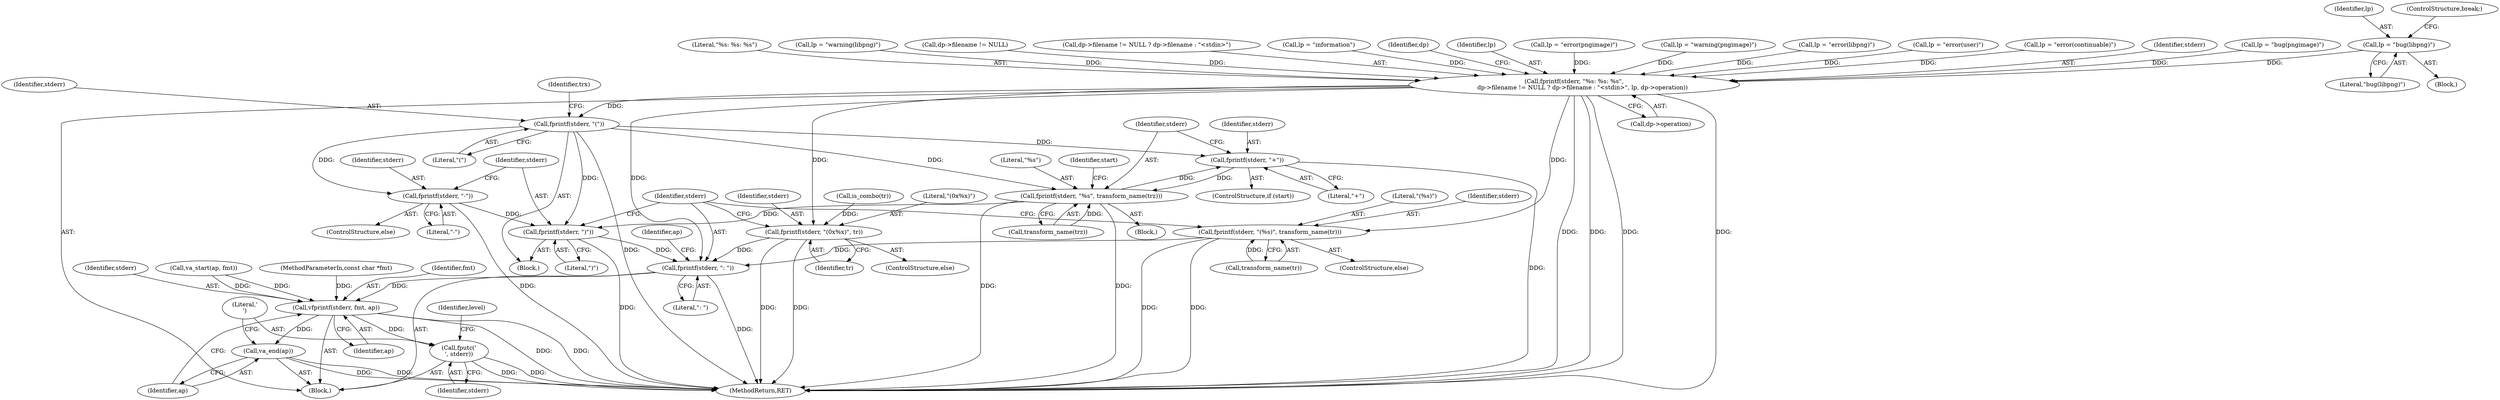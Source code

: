 digraph "0_Android_9d4853418ab2f754c2b63e091c29c5529b8b86ca_22@pointer" {
"1000158" [label="(Call,lp = \"bug(libpng)\")"];
"1000182" [label="(Call,fprintf(stderr, \"%s: %s: %s\",\n         dp->filename != NULL ? dp->filename : \"<stdin>\", lp, dp->operation))"];
"1000227" [label="(Call,fprintf(stderr, \"(\"))"];
"1000249" [label="(Call,fprintf(stderr, \"+\"))"];
"1000252" [label="(Call,fprintf(stderr, \"%s\", transform_name(trz)))"];
"1000267" [label="(Call,fprintf(stderr, \")\"))"];
"1000281" [label="(Call,fprintf(stderr, \": \"))"];
"1000287" [label="(Call,vfprintf(stderr, fmt, ap))"];
"1000291" [label="(Call,va_end(ap))"];
"1000293" [label="(Call,fputc('\n', stderr))"];
"1000264" [label="(Call,fprintf(stderr, \"-\"))"];
"1000271" [label="(Call,fprintf(stderr, \"(0x%x)\", tr))"];
"1000276" [label="(Call,fprintf(stderr, \"(%s)\", transform_name(tr)))"];
"1000281" [label="(Call,fprintf(stderr, \": \"))"];
"1000258" [label="(Identifier,start)"];
"1000222" [label="(Block,)"];
"1000292" [label="(Identifier,ap)"];
"1000282" [label="(Identifier,stderr)"];
"1000273" [label="(Literal,\"(0x%x)\")"];
"1000254" [label="(Literal,\"%s\")"];
"1000269" [label="(Literal,\")\")"];
"1000239" [label="(Block,)"];
"1000263" [label="(ControlStructure,else)"];
"1000107" [label="(MethodParameterIn,const char *fmt)"];
"1000158" [label="(Call,lp = \"bug(libpng)\")"];
"1000252" [label="(Call,fprintf(stderr, \"%s\", transform_name(trz)))"];
"1000255" [label="(Call,transform_name(trz))"];
"1000148" [label="(Call,lp = \"error(continuable)\")"];
"1000183" [label="(Identifier,stderr)"];
"1000266" [label="(Literal,\"-\")"];
"1000126" [label="(Block,)"];
"1000178" [label="(Call,lp = \"bug(pngimage)\")"];
"1000159" [label="(Identifier,lp)"];
"1000291" [label="(Call,va_end(ap))"];
"1000184" [label="(Literal,\"%s: %s: %s\")"];
"1000138" [label="(Call,lp = \"warning(libpng)\")"];
"1000285" [label="(Identifier,ap)"];
"1000186" [label="(Call,dp->filename != NULL)"];
"1000272" [label="(Identifier,stderr)"];
"1000295" [label="(Identifier,stderr)"];
"1000316" [label="(MethodReturn,RET)"];
"1000289" [label="(Identifier,fmt)"];
"1000251" [label="(Literal,\"+\")"];
"1000231" [label="(Identifier,trx)"];
"1000185" [label="(Call,dp->filename != NULL ? dp->filename : \"<stdin>\")"];
"1000229" [label="(Literal,\"(\")"];
"1000228" [label="(Identifier,stderr)"];
"1000196" [label="(Call,dp->operation)"];
"1000249" [label="(Call,fprintf(stderr, \"+\"))"];
"1000133" [label="(Call,lp = \"information\")"];
"1000270" [label="(ControlStructure,else)"];
"1000274" [label="(Identifier,tr)"];
"1000202" [label="(Identifier,dp)"];
"1000299" [label="(Identifier,level)"];
"1000276" [label="(Call,fprintf(stderr, \"(%s)\", transform_name(tr)))"];
"1000227" [label="(Call,fprintf(stderr, \"(\"))"];
"1000283" [label="(Literal,\": \")"];
"1000287" [label="(Call,vfprintf(stderr, fmt, ap))"];
"1000271" [label="(Call,fprintf(stderr, \"(0x%x)\", tr))"];
"1000290" [label="(Identifier,ap)"];
"1000264" [label="(Call,fprintf(stderr, \"-\"))"];
"1000195" [label="(Identifier,lp)"];
"1000294" [label="(Literal,'\n')"];
"1000275" [label="(ControlStructure,else)"];
"1000278" [label="(Literal,\"(%s)\")"];
"1000267" [label="(Call,fprintf(stderr, \")\"))"];
"1000247" [label="(ControlStructure,if (start))"];
"1000161" [label="(ControlStructure,break;)"];
"1000163" [label="(Call,lp = \"error(pngimage)\")"];
"1000143" [label="(Call,lp = \"warning(pngimage)\")"];
"1000182" [label="(Call,fprintf(stderr, \"%s: %s: %s\",\n         dp->filename != NULL ? dp->filename : \"<stdin>\", lp, dp->operation))"];
"1000250" [label="(Identifier,stderr)"];
"1000131" [label="(Block,)"];
"1000253" [label="(Identifier,stderr)"];
"1000288" [label="(Identifier,stderr)"];
"1000279" [label="(Call,transform_name(tr))"];
"1000268" [label="(Identifier,stderr)"];
"1000265" [label="(Identifier,stderr)"];
"1000160" [label="(Literal,\"bug(libpng)\")"];
"1000153" [label="(Call,lp = \"error(libpng)\")"];
"1000284" [label="(Call,va_start(ap, fmt))"];
"1000293" [label="(Call,fputc('\n', stderr))"];
"1000213" [label="(Call,is_combo(tr))"];
"1000168" [label="(Call,lp = \"error(user)\")"];
"1000277" [label="(Identifier,stderr)"];
"1000158" -> "1000131"  [label="AST: "];
"1000158" -> "1000160"  [label="CFG: "];
"1000159" -> "1000158"  [label="AST: "];
"1000160" -> "1000158"  [label="AST: "];
"1000161" -> "1000158"  [label="CFG: "];
"1000158" -> "1000182"  [label="DDG: "];
"1000182" -> "1000126"  [label="AST: "];
"1000182" -> "1000196"  [label="CFG: "];
"1000183" -> "1000182"  [label="AST: "];
"1000184" -> "1000182"  [label="AST: "];
"1000185" -> "1000182"  [label="AST: "];
"1000195" -> "1000182"  [label="AST: "];
"1000196" -> "1000182"  [label="AST: "];
"1000202" -> "1000182"  [label="CFG: "];
"1000182" -> "1000316"  [label="DDG: "];
"1000182" -> "1000316"  [label="DDG: "];
"1000182" -> "1000316"  [label="DDG: "];
"1000182" -> "1000316"  [label="DDG: "];
"1000186" -> "1000182"  [label="DDG: "];
"1000163" -> "1000182"  [label="DDG: "];
"1000168" -> "1000182"  [label="DDG: "];
"1000178" -> "1000182"  [label="DDG: "];
"1000138" -> "1000182"  [label="DDG: "];
"1000148" -> "1000182"  [label="DDG: "];
"1000153" -> "1000182"  [label="DDG: "];
"1000143" -> "1000182"  [label="DDG: "];
"1000133" -> "1000182"  [label="DDG: "];
"1000182" -> "1000227"  [label="DDG: "];
"1000182" -> "1000271"  [label="DDG: "];
"1000182" -> "1000276"  [label="DDG: "];
"1000182" -> "1000281"  [label="DDG: "];
"1000227" -> "1000222"  [label="AST: "];
"1000227" -> "1000229"  [label="CFG: "];
"1000228" -> "1000227"  [label="AST: "];
"1000229" -> "1000227"  [label="AST: "];
"1000231" -> "1000227"  [label="CFG: "];
"1000227" -> "1000316"  [label="DDG: "];
"1000227" -> "1000249"  [label="DDG: "];
"1000227" -> "1000252"  [label="DDG: "];
"1000227" -> "1000264"  [label="DDG: "];
"1000227" -> "1000267"  [label="DDG: "];
"1000249" -> "1000247"  [label="AST: "];
"1000249" -> "1000251"  [label="CFG: "];
"1000250" -> "1000249"  [label="AST: "];
"1000251" -> "1000249"  [label="AST: "];
"1000253" -> "1000249"  [label="CFG: "];
"1000249" -> "1000316"  [label="DDG: "];
"1000252" -> "1000249"  [label="DDG: "];
"1000249" -> "1000252"  [label="DDG: "];
"1000252" -> "1000239"  [label="AST: "];
"1000252" -> "1000255"  [label="CFG: "];
"1000253" -> "1000252"  [label="AST: "];
"1000254" -> "1000252"  [label="AST: "];
"1000255" -> "1000252"  [label="AST: "];
"1000258" -> "1000252"  [label="CFG: "];
"1000252" -> "1000316"  [label="DDG: "];
"1000252" -> "1000316"  [label="DDG: "];
"1000255" -> "1000252"  [label="DDG: "];
"1000252" -> "1000267"  [label="DDG: "];
"1000267" -> "1000222"  [label="AST: "];
"1000267" -> "1000269"  [label="CFG: "];
"1000268" -> "1000267"  [label="AST: "];
"1000269" -> "1000267"  [label="AST: "];
"1000282" -> "1000267"  [label="CFG: "];
"1000267" -> "1000316"  [label="DDG: "];
"1000264" -> "1000267"  [label="DDG: "];
"1000267" -> "1000281"  [label="DDG: "];
"1000281" -> "1000126"  [label="AST: "];
"1000281" -> "1000283"  [label="CFG: "];
"1000282" -> "1000281"  [label="AST: "];
"1000283" -> "1000281"  [label="AST: "];
"1000285" -> "1000281"  [label="CFG: "];
"1000281" -> "1000316"  [label="DDG: "];
"1000276" -> "1000281"  [label="DDG: "];
"1000271" -> "1000281"  [label="DDG: "];
"1000281" -> "1000287"  [label="DDG: "];
"1000287" -> "1000126"  [label="AST: "];
"1000287" -> "1000290"  [label="CFG: "];
"1000288" -> "1000287"  [label="AST: "];
"1000289" -> "1000287"  [label="AST: "];
"1000290" -> "1000287"  [label="AST: "];
"1000292" -> "1000287"  [label="CFG: "];
"1000287" -> "1000316"  [label="DDG: "];
"1000287" -> "1000316"  [label="DDG: "];
"1000284" -> "1000287"  [label="DDG: "];
"1000284" -> "1000287"  [label="DDG: "];
"1000107" -> "1000287"  [label="DDG: "];
"1000287" -> "1000291"  [label="DDG: "];
"1000287" -> "1000293"  [label="DDG: "];
"1000291" -> "1000126"  [label="AST: "];
"1000291" -> "1000292"  [label="CFG: "];
"1000292" -> "1000291"  [label="AST: "];
"1000294" -> "1000291"  [label="CFG: "];
"1000291" -> "1000316"  [label="DDG: "];
"1000291" -> "1000316"  [label="DDG: "];
"1000293" -> "1000126"  [label="AST: "];
"1000293" -> "1000295"  [label="CFG: "];
"1000294" -> "1000293"  [label="AST: "];
"1000295" -> "1000293"  [label="AST: "];
"1000299" -> "1000293"  [label="CFG: "];
"1000293" -> "1000316"  [label="DDG: "];
"1000293" -> "1000316"  [label="DDG: "];
"1000264" -> "1000263"  [label="AST: "];
"1000264" -> "1000266"  [label="CFG: "];
"1000265" -> "1000264"  [label="AST: "];
"1000266" -> "1000264"  [label="AST: "];
"1000268" -> "1000264"  [label="CFG: "];
"1000264" -> "1000316"  [label="DDG: "];
"1000271" -> "1000270"  [label="AST: "];
"1000271" -> "1000274"  [label="CFG: "];
"1000272" -> "1000271"  [label="AST: "];
"1000273" -> "1000271"  [label="AST: "];
"1000274" -> "1000271"  [label="AST: "];
"1000282" -> "1000271"  [label="CFG: "];
"1000271" -> "1000316"  [label="DDG: "];
"1000271" -> "1000316"  [label="DDG: "];
"1000213" -> "1000271"  [label="DDG: "];
"1000276" -> "1000275"  [label="AST: "];
"1000276" -> "1000279"  [label="CFG: "];
"1000277" -> "1000276"  [label="AST: "];
"1000278" -> "1000276"  [label="AST: "];
"1000279" -> "1000276"  [label="AST: "];
"1000282" -> "1000276"  [label="CFG: "];
"1000276" -> "1000316"  [label="DDG: "];
"1000276" -> "1000316"  [label="DDG: "];
"1000279" -> "1000276"  [label="DDG: "];
}

